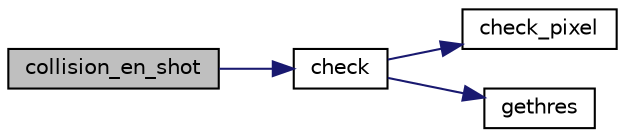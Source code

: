 digraph "collision_en_shot"
{
 // LATEX_PDF_SIZE
  edge [fontname="Helvetica",fontsize="10",labelfontname="Helvetica",labelfontsize="10"];
  node [fontname="Helvetica",fontsize="10",shape=record];
  rankdir="LR";
  Node1 [label="collision_en_shot",height=0.2,width=0.4,color="black", fillcolor="grey75", style="filled", fontcolor="black",tooltip="verifica se o tiro enshot do elemento en colidiu ou com o sprite de sp ou com um dos sprites de def."];
  Node1 -> Node2 [color="midnightblue",fontsize="10",style="solid",fontname="Helvetica"];
  Node2 [label="check",height=0.2,width=0.4,color="black", fillcolor="white", style="filled",URL="$_g_ame_8c.html#a9c97b213e6f66e28d2a0ab304bbaca56",tooltip="verifica se o sprite sp contem a cor color nalgum dos seus pixeis."];
  Node2 -> Node3 [color="midnightblue",fontsize="10",style="solid",fontname="Helvetica"];
  Node3 [label="check_pixel",height=0.2,width=0.4,color="black", fillcolor="white", style="filled",URL="$graphic_8c.html#a5d45d2e63cad13afd03635b8b85b6f77",tooltip="verifica se o pixel especificado por pos esta colorizado com a cor color."];
  Node2 -> Node4 [color="midnightblue",fontsize="10",style="solid",fontname="Helvetica"];
  Node4 [label="gethres",height=0.2,width=0.4,color="black", fillcolor="white", style="filled",URL="$graphic_8c.html#a7e76810aa098a9a6d7e18deff615a009",tooltip="retorna a resolucao horizontal do ecra, relativa ao modo utilizado."];
}
